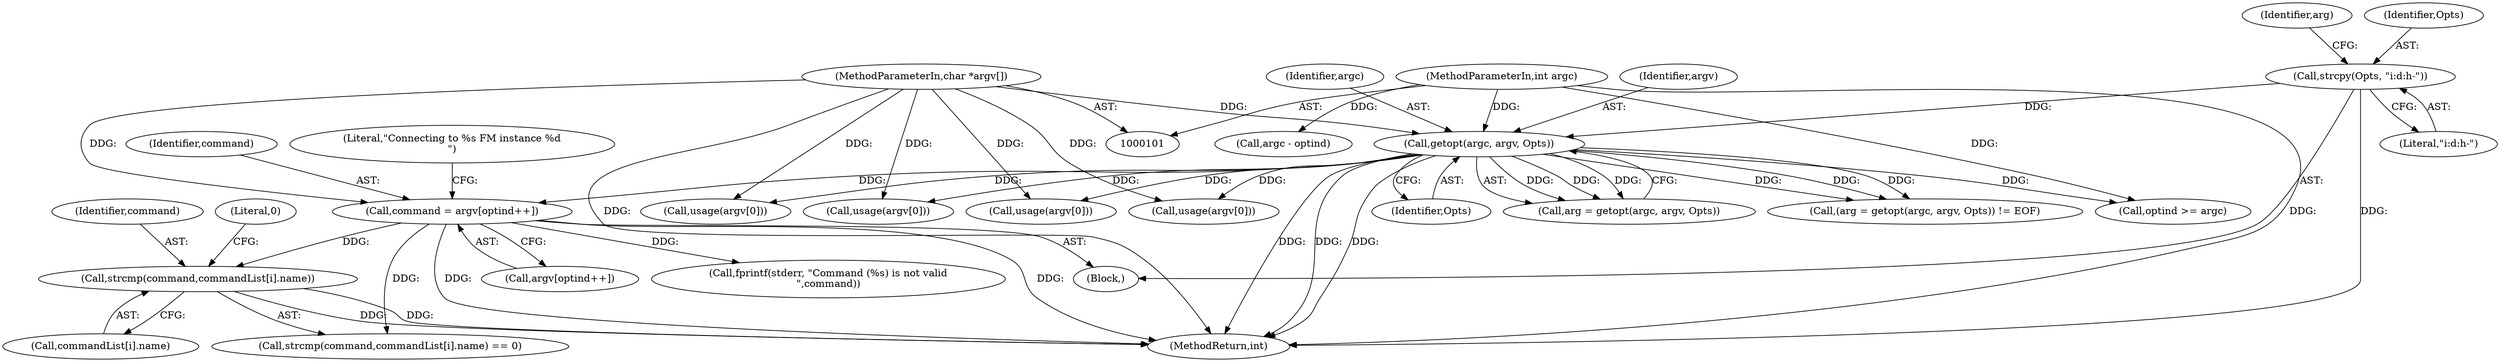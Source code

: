 digraph "0_opa-ff_c5759e7b76f5bf844be6c6641cc1b356bbc83869@API" {
"1000243" [label="(Call,strcmp(command,commandList[i].name))"];
"1000184" [label="(Call,command = argv[optind++])"];
"1000133" [label="(Call,getopt(argc, argv, Opts))"];
"1000102" [label="(MethodParameterIn,int argc)"];
"1000103" [label="(MethodParameterIn,char *argv[])"];
"1000126" [label="(Call,strcpy(Opts, \"i:d:h-\"))"];
"1000269" [label="(Call,fprintf(stderr, \"Command (%s) is not valid\n\",command))"];
"1000130" [label="(Call,(arg = getopt(argc, argv, Opts)) != EOF)"];
"1000170" [label="(Call,optind >= argc)"];
"1000243" [label="(Call,strcmp(command,commandList[i].name))"];
"1000245" [label="(Call,commandList[i].name)"];
"1000244" [label="(Identifier,command)"];
"1000162" [label="(Call,usage(argv[0]))"];
"1000132" [label="(Identifier,arg)"];
"1000273" [label="(Call,usage(argv[0]))"];
"1000103" [label="(MethodParameterIn,char *argv[])"];
"1000134" [label="(Identifier,argc)"];
"1000104" [label="(Block,)"];
"1000144" [label="(Call,usage(argv[0]))"];
"1000102" [label="(MethodParameterIn,int argc)"];
"1000346" [label="(MethodReturn,int)"];
"1000126" [label="(Call,strcpy(Opts, \"i:d:h-\"))"];
"1000186" [label="(Call,argv[optind++])"];
"1000185" [label="(Identifier,command)"];
"1000242" [label="(Call,strcmp(command,commandList[i].name) == 0)"];
"1000135" [label="(Identifier,argv)"];
"1000128" [label="(Literal,\"i:d:h-\")"];
"1000136" [label="(Identifier,Opts)"];
"1000133" [label="(Call,getopt(argc, argv, Opts))"];
"1000184" [label="(Call,command = argv[optind++])"];
"1000191" [label="(Literal,\"Connecting to %s FM instance %d\n\")"];
"1000177" [label="(Call,usage(argv[0]))"];
"1000127" [label="(Identifier,Opts)"];
"1000261" [label="(Call,argc - optind)"];
"1000131" [label="(Call,arg = getopt(argc, argv, Opts))"];
"1000250" [label="(Literal,0)"];
"1000243" -> "1000242"  [label="AST: "];
"1000243" -> "1000245"  [label="CFG: "];
"1000244" -> "1000243"  [label="AST: "];
"1000245" -> "1000243"  [label="AST: "];
"1000250" -> "1000243"  [label="CFG: "];
"1000243" -> "1000346"  [label="DDG: "];
"1000243" -> "1000346"  [label="DDG: "];
"1000184" -> "1000243"  [label="DDG: "];
"1000184" -> "1000104"  [label="AST: "];
"1000184" -> "1000186"  [label="CFG: "];
"1000185" -> "1000184"  [label="AST: "];
"1000186" -> "1000184"  [label="AST: "];
"1000191" -> "1000184"  [label="CFG: "];
"1000184" -> "1000346"  [label="DDG: "];
"1000184" -> "1000346"  [label="DDG: "];
"1000133" -> "1000184"  [label="DDG: "];
"1000103" -> "1000184"  [label="DDG: "];
"1000184" -> "1000242"  [label="DDG: "];
"1000184" -> "1000269"  [label="DDG: "];
"1000133" -> "1000131"  [label="AST: "];
"1000133" -> "1000136"  [label="CFG: "];
"1000134" -> "1000133"  [label="AST: "];
"1000135" -> "1000133"  [label="AST: "];
"1000136" -> "1000133"  [label="AST: "];
"1000131" -> "1000133"  [label="CFG: "];
"1000133" -> "1000346"  [label="DDG: "];
"1000133" -> "1000346"  [label="DDG: "];
"1000133" -> "1000346"  [label="DDG: "];
"1000133" -> "1000130"  [label="DDG: "];
"1000133" -> "1000130"  [label="DDG: "];
"1000133" -> "1000130"  [label="DDG: "];
"1000133" -> "1000131"  [label="DDG: "];
"1000133" -> "1000131"  [label="DDG: "];
"1000133" -> "1000131"  [label="DDG: "];
"1000102" -> "1000133"  [label="DDG: "];
"1000103" -> "1000133"  [label="DDG: "];
"1000126" -> "1000133"  [label="DDG: "];
"1000133" -> "1000144"  [label="DDG: "];
"1000133" -> "1000162"  [label="DDG: "];
"1000133" -> "1000170"  [label="DDG: "];
"1000133" -> "1000177"  [label="DDG: "];
"1000133" -> "1000273"  [label="DDG: "];
"1000102" -> "1000101"  [label="AST: "];
"1000102" -> "1000346"  [label="DDG: "];
"1000102" -> "1000170"  [label="DDG: "];
"1000102" -> "1000261"  [label="DDG: "];
"1000103" -> "1000101"  [label="AST: "];
"1000103" -> "1000346"  [label="DDG: "];
"1000103" -> "1000144"  [label="DDG: "];
"1000103" -> "1000162"  [label="DDG: "];
"1000103" -> "1000177"  [label="DDG: "];
"1000103" -> "1000273"  [label="DDG: "];
"1000126" -> "1000104"  [label="AST: "];
"1000126" -> "1000128"  [label="CFG: "];
"1000127" -> "1000126"  [label="AST: "];
"1000128" -> "1000126"  [label="AST: "];
"1000132" -> "1000126"  [label="CFG: "];
"1000126" -> "1000346"  [label="DDG: "];
}
